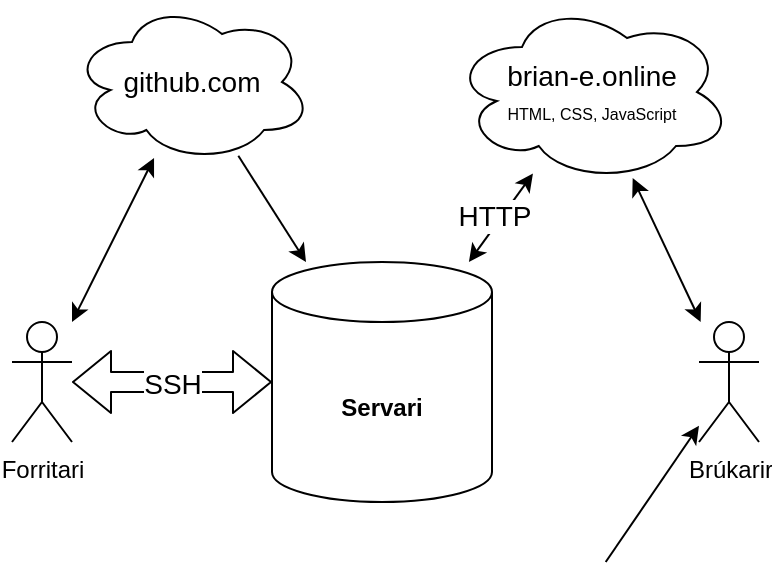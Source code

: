 <mxfile>
    <diagram id="2TNPAzmqJvWSNRFIoBUh" name="Page-1">
        <mxGraphModel dx="575" dy="370" grid="1" gridSize="10" guides="1" tooltips="1" connect="1" arrows="1" fold="1" page="1" pageScale="1" pageWidth="827" pageHeight="1169" math="0" shadow="0">
            <root>
                <mxCell id="0"/>
                <mxCell id="1" parent="0"/>
                <mxCell id="2" value="&lt;b&gt;Servari&lt;/b&gt;" style="shape=cylinder3;whiteSpace=wrap;html=1;boundedLbl=1;backgroundOutline=1;size=15;" vertex="1" parent="1">
                    <mxGeometry x="170" y="180" width="110" height="120" as="geometry"/>
                </mxCell>
                <mxCell id="3" value="Brúkarir" style="shape=umlActor;verticalLabelPosition=bottom;verticalAlign=top;html=1;outlineConnect=0;" vertex="1" parent="1">
                    <mxGeometry x="383.5" y="210" width="30" height="60" as="geometry"/>
                </mxCell>
                <mxCell id="5" value="Forritari" style="shape=umlActor;verticalLabelPosition=bottom;verticalAlign=top;html=1;outlineConnect=0;" vertex="1" parent="1">
                    <mxGeometry x="40" y="210" width="30" height="60" as="geometry"/>
                </mxCell>
                <mxCell id="6" value="" style="endArrow=classic;startArrow=classic;html=1;" edge="1" parent="1" source="22" target="2">
                    <mxGeometry width="50" height="50" relative="1" as="geometry">
                        <mxPoint x="180" y="245.87" as="sourcePoint"/>
                        <mxPoint x="258.713" y="160.001" as="targetPoint"/>
                    </mxGeometry>
                </mxCell>
                <mxCell id="23" value="HTTP" style="edgeLabel;html=1;align=center;verticalAlign=middle;resizable=0;points=[];fontSize=14;" vertex="1" connectable="0" parent="6">
                    <mxGeometry x="0.5" relative="1" as="geometry">
                        <mxPoint x="4" y="-12" as="offset"/>
                    </mxGeometry>
                </mxCell>
                <mxCell id="8" value="" style="shape=flexArrow;endArrow=classic;startArrow=classic;html=1;" edge="1" parent="1" source="5" target="2">
                    <mxGeometry width="100" height="100" relative="1" as="geometry">
                        <mxPoint x="-40" y="250" as="sourcePoint"/>
                        <mxPoint x="60" y="150" as="targetPoint"/>
                    </mxGeometry>
                </mxCell>
                <mxCell id="15" value="SSH" style="edgeLabel;html=1;align=center;verticalAlign=middle;resizable=0;points=[];fontSize=14;" vertex="1" connectable="0" parent="8">
                    <mxGeometry y="-1" relative="1" as="geometry">
                        <mxPoint as="offset"/>
                    </mxGeometry>
                </mxCell>
                <mxCell id="17" value="github.com" style="ellipse;shape=cloud;whiteSpace=wrap;html=1;fontSize=14;" vertex="1" parent="1">
                    <mxGeometry x="70" y="50" width="120" height="80" as="geometry"/>
                </mxCell>
                <mxCell id="19" value="" style="endArrow=classic;html=1;fontSize=14;" edge="1" parent="1" source="17" target="2">
                    <mxGeometry width="50" height="50" relative="1" as="geometry">
                        <mxPoint x="130" y="220" as="sourcePoint"/>
                        <mxPoint x="180" y="170" as="targetPoint"/>
                    </mxGeometry>
                </mxCell>
                <mxCell id="20" value="" style="endArrow=classic;startArrow=classic;html=1;fontSize=14;" edge="1" parent="1" source="5" target="17">
                    <mxGeometry width="50" height="50" relative="1" as="geometry">
                        <mxPoint x="130" y="220" as="sourcePoint"/>
                        <mxPoint x="180" y="170" as="targetPoint"/>
                    </mxGeometry>
                </mxCell>
                <mxCell id="22" value="brian-e.online&lt;br style=&quot;font-size: 13px;&quot;&gt;&lt;font style=&quot;font-size: 8px;&quot;&gt;HTML, CSS, JavaScript&lt;/font&gt;" style="ellipse;shape=cloud;whiteSpace=wrap;html=1;fontSize=14;" vertex="1" parent="1">
                    <mxGeometry x="260" y="50" width="140" height="90" as="geometry"/>
                </mxCell>
                <mxCell id="24" value="" style="endArrow=classic;startArrow=classic;html=1;" edge="1" parent="1" source="3" target="22">
                    <mxGeometry width="50" height="50" relative="1" as="geometry">
                        <mxPoint x="360" y="170" as="sourcePoint"/>
                        <mxPoint x="300" y="180" as="targetPoint"/>
                    </mxGeometry>
                </mxCell>
                <mxCell id="31" value="" style="edgeStyle=none;html=1;strokeColor=#000000;fontSize=8;" edge="1" parent="1" target="3">
                    <mxGeometry relative="1" as="geometry">
                        <mxPoint x="336.85" y="330" as="sourcePoint"/>
                    </mxGeometry>
                </mxCell>
            </root>
        </mxGraphModel>
    </diagram>
</mxfile>